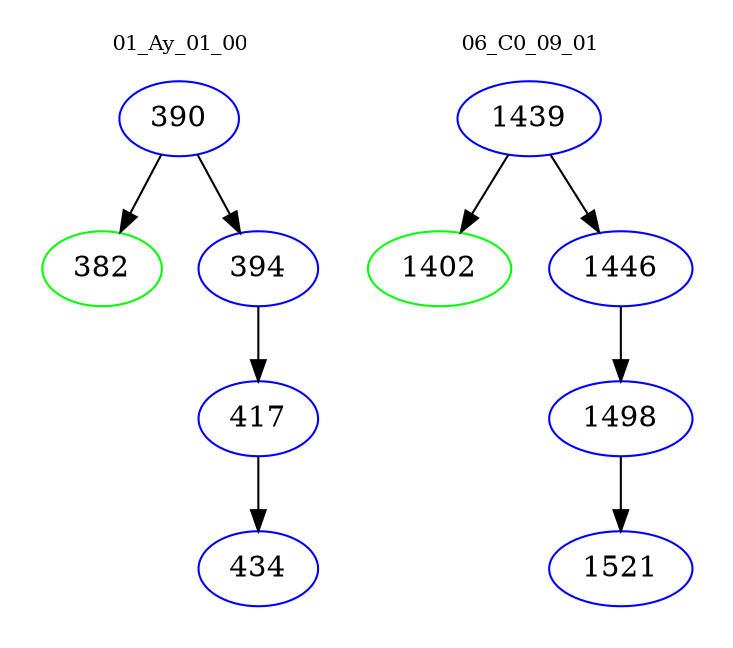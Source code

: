 digraph{
subgraph cluster_0 {
color = white
label = "01_Ay_01_00";
fontsize=10;
T0_390 [label="390", color="blue"]
T0_390 -> T0_382 [color="black"]
T0_382 [label="382", color="green"]
T0_390 -> T0_394 [color="black"]
T0_394 [label="394", color="blue"]
T0_394 -> T0_417 [color="black"]
T0_417 [label="417", color="blue"]
T0_417 -> T0_434 [color="black"]
T0_434 [label="434", color="blue"]
}
subgraph cluster_1 {
color = white
label = "06_C0_09_01";
fontsize=10;
T1_1439 [label="1439", color="blue"]
T1_1439 -> T1_1402 [color="black"]
T1_1402 [label="1402", color="green"]
T1_1439 -> T1_1446 [color="black"]
T1_1446 [label="1446", color="blue"]
T1_1446 -> T1_1498 [color="black"]
T1_1498 [label="1498", color="blue"]
T1_1498 -> T1_1521 [color="black"]
T1_1521 [label="1521", color="blue"]
}
}
